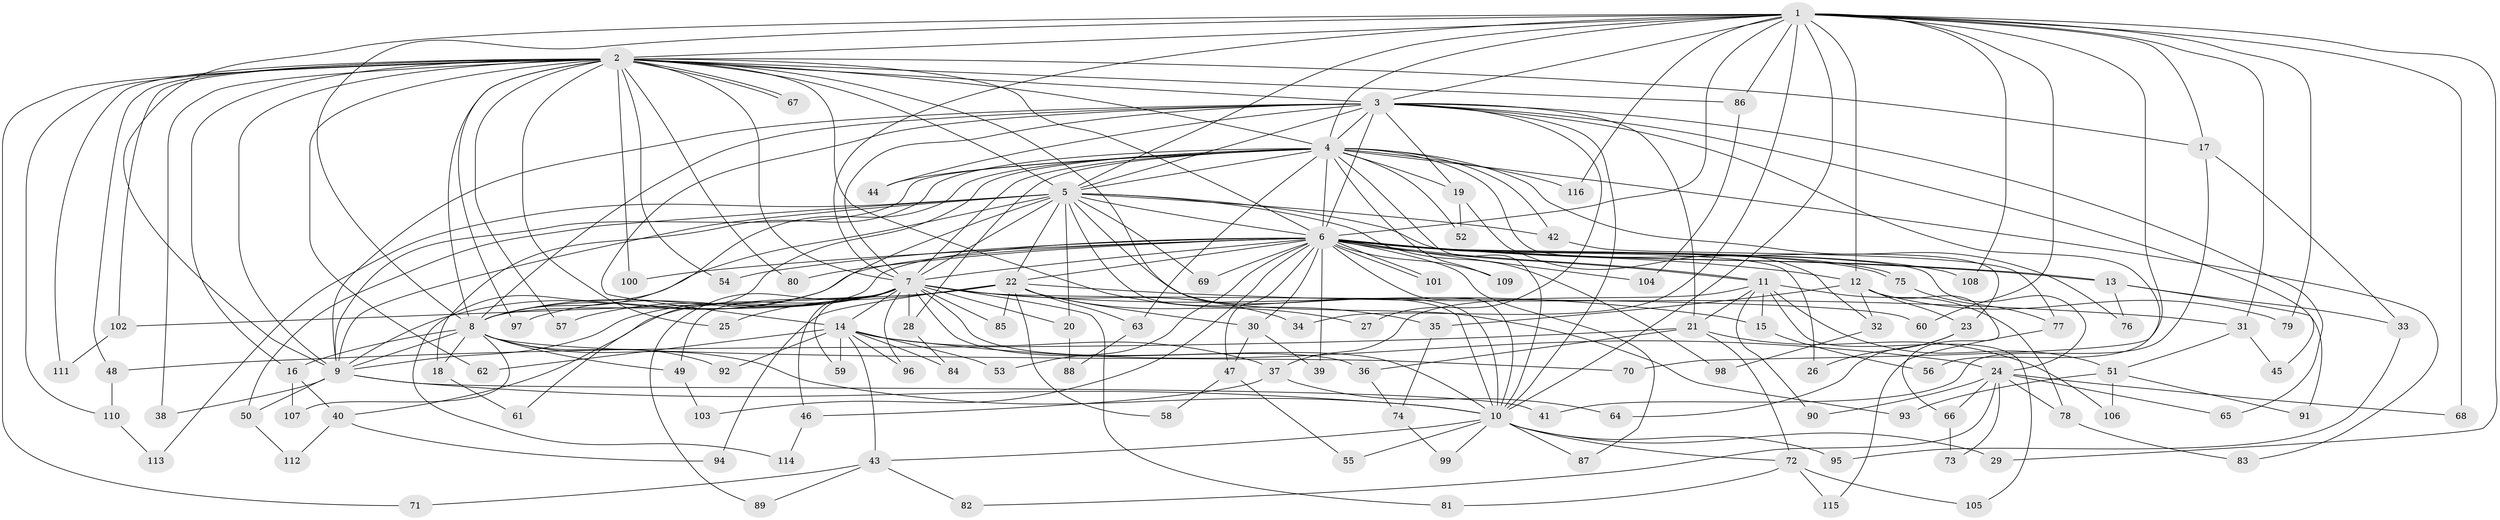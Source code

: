 // coarse degree distribution, {21: 0.011111111111111112, 39: 0.011111111111111112, 14: 0.011111111111111112, 26: 0.011111111111111112, 18: 0.011111111111111112, 27: 0.011111111111111112, 11: 0.03333333333333333, 9: 0.022222222222222223, 5: 0.044444444444444446, 3: 0.2222222222222222, 4: 0.07777777777777778, 7: 0.011111111111111112, 2: 0.4888888888888889, 1: 0.03333333333333333}
// Generated by graph-tools (version 1.1) at 2025/41/03/06/25 10:41:44]
// undirected, 116 vertices, 257 edges
graph export_dot {
graph [start="1"]
  node [color=gray90,style=filled];
  1;
  2;
  3;
  4;
  5;
  6;
  7;
  8;
  9;
  10;
  11;
  12;
  13;
  14;
  15;
  16;
  17;
  18;
  19;
  20;
  21;
  22;
  23;
  24;
  25;
  26;
  27;
  28;
  29;
  30;
  31;
  32;
  33;
  34;
  35;
  36;
  37;
  38;
  39;
  40;
  41;
  42;
  43;
  44;
  45;
  46;
  47;
  48;
  49;
  50;
  51;
  52;
  53;
  54;
  55;
  56;
  57;
  58;
  59;
  60;
  61;
  62;
  63;
  64;
  65;
  66;
  67;
  68;
  69;
  70;
  71;
  72;
  73;
  74;
  75;
  76;
  77;
  78;
  79;
  80;
  81;
  82;
  83;
  84;
  85;
  86;
  87;
  88;
  89;
  90;
  91;
  92;
  93;
  94;
  95;
  96;
  97;
  98;
  99;
  100;
  101;
  102;
  103;
  104;
  105;
  106;
  107;
  108;
  109;
  110;
  111;
  112;
  113;
  114;
  115;
  116;
  1 -- 2;
  1 -- 3;
  1 -- 4;
  1 -- 5;
  1 -- 6;
  1 -- 7;
  1 -- 8;
  1 -- 9;
  1 -- 10;
  1 -- 12;
  1 -- 17;
  1 -- 29;
  1 -- 31;
  1 -- 34;
  1 -- 60;
  1 -- 68;
  1 -- 70;
  1 -- 79;
  1 -- 86;
  1 -- 108;
  1 -- 116;
  2 -- 3;
  2 -- 4;
  2 -- 5;
  2 -- 6;
  2 -- 7;
  2 -- 8;
  2 -- 9;
  2 -- 10;
  2 -- 16;
  2 -- 17;
  2 -- 25;
  2 -- 35;
  2 -- 38;
  2 -- 48;
  2 -- 54;
  2 -- 57;
  2 -- 62;
  2 -- 67;
  2 -- 67;
  2 -- 71;
  2 -- 80;
  2 -- 86;
  2 -- 97;
  2 -- 100;
  2 -- 102;
  2 -- 110;
  2 -- 111;
  3 -- 4;
  3 -- 5;
  3 -- 6;
  3 -- 7;
  3 -- 8;
  3 -- 9;
  3 -- 10;
  3 -- 14;
  3 -- 19;
  3 -- 21;
  3 -- 27;
  3 -- 44;
  3 -- 45;
  3 -- 56;
  3 -- 65;
  4 -- 5;
  4 -- 6;
  4 -- 7;
  4 -- 8;
  4 -- 9;
  4 -- 10;
  4 -- 18;
  4 -- 19;
  4 -- 23;
  4 -- 28;
  4 -- 42;
  4 -- 44;
  4 -- 52;
  4 -- 61;
  4 -- 63;
  4 -- 76;
  4 -- 83;
  4 -- 109;
  4 -- 116;
  5 -- 6;
  5 -- 7;
  5 -- 8;
  5 -- 9;
  5 -- 10;
  5 -- 20;
  5 -- 22;
  5 -- 26;
  5 -- 42;
  5 -- 50;
  5 -- 69;
  5 -- 93;
  5 -- 98;
  5 -- 113;
  5 -- 114;
  6 -- 7;
  6 -- 8;
  6 -- 9;
  6 -- 10;
  6 -- 11;
  6 -- 11;
  6 -- 12;
  6 -- 13;
  6 -- 13;
  6 -- 22;
  6 -- 24;
  6 -- 30;
  6 -- 39;
  6 -- 47;
  6 -- 53;
  6 -- 54;
  6 -- 69;
  6 -- 75;
  6 -- 75;
  6 -- 80;
  6 -- 87;
  6 -- 100;
  6 -- 101;
  6 -- 101;
  6 -- 103;
  6 -- 104;
  6 -- 108;
  6 -- 109;
  7 -- 8;
  7 -- 9;
  7 -- 10;
  7 -- 14;
  7 -- 15;
  7 -- 20;
  7 -- 28;
  7 -- 34;
  7 -- 36;
  7 -- 40;
  7 -- 46;
  7 -- 49;
  7 -- 57;
  7 -- 59;
  7 -- 60;
  7 -- 81;
  7 -- 85;
  7 -- 89;
  7 -- 96;
  7 -- 97;
  8 -- 9;
  8 -- 10;
  8 -- 16;
  8 -- 18;
  8 -- 49;
  8 -- 70;
  8 -- 92;
  8 -- 107;
  9 -- 10;
  9 -- 38;
  9 -- 41;
  9 -- 50;
  10 -- 29;
  10 -- 43;
  10 -- 55;
  10 -- 72;
  10 -- 87;
  10 -- 95;
  10 -- 99;
  11 -- 15;
  11 -- 21;
  11 -- 37;
  11 -- 51;
  11 -- 78;
  11 -- 90;
  11 -- 105;
  12 -- 23;
  12 -- 32;
  12 -- 35;
  12 -- 66;
  12 -- 79;
  13 -- 33;
  13 -- 76;
  13 -- 91;
  14 -- 24;
  14 -- 37;
  14 -- 43;
  14 -- 53;
  14 -- 59;
  14 -- 62;
  14 -- 84;
  14 -- 92;
  14 -- 96;
  15 -- 56;
  16 -- 40;
  16 -- 107;
  17 -- 33;
  17 -- 41;
  18 -- 61;
  19 -- 32;
  19 -- 52;
  20 -- 88;
  21 -- 36;
  21 -- 48;
  21 -- 72;
  21 -- 106;
  22 -- 25;
  22 -- 27;
  22 -- 30;
  22 -- 31;
  22 -- 58;
  22 -- 63;
  22 -- 85;
  22 -- 94;
  22 -- 102;
  23 -- 26;
  23 -- 64;
  24 -- 65;
  24 -- 66;
  24 -- 68;
  24 -- 73;
  24 -- 78;
  24 -- 82;
  24 -- 90;
  28 -- 84;
  30 -- 39;
  30 -- 47;
  31 -- 45;
  31 -- 51;
  32 -- 98;
  33 -- 95;
  35 -- 74;
  36 -- 74;
  37 -- 46;
  37 -- 64;
  40 -- 94;
  40 -- 112;
  42 -- 77;
  43 -- 71;
  43 -- 82;
  43 -- 89;
  46 -- 114;
  47 -- 55;
  47 -- 58;
  48 -- 110;
  49 -- 103;
  50 -- 112;
  51 -- 91;
  51 -- 93;
  51 -- 106;
  63 -- 88;
  66 -- 73;
  72 -- 81;
  72 -- 105;
  72 -- 115;
  74 -- 99;
  75 -- 77;
  77 -- 115;
  78 -- 83;
  86 -- 104;
  102 -- 111;
  110 -- 113;
}

